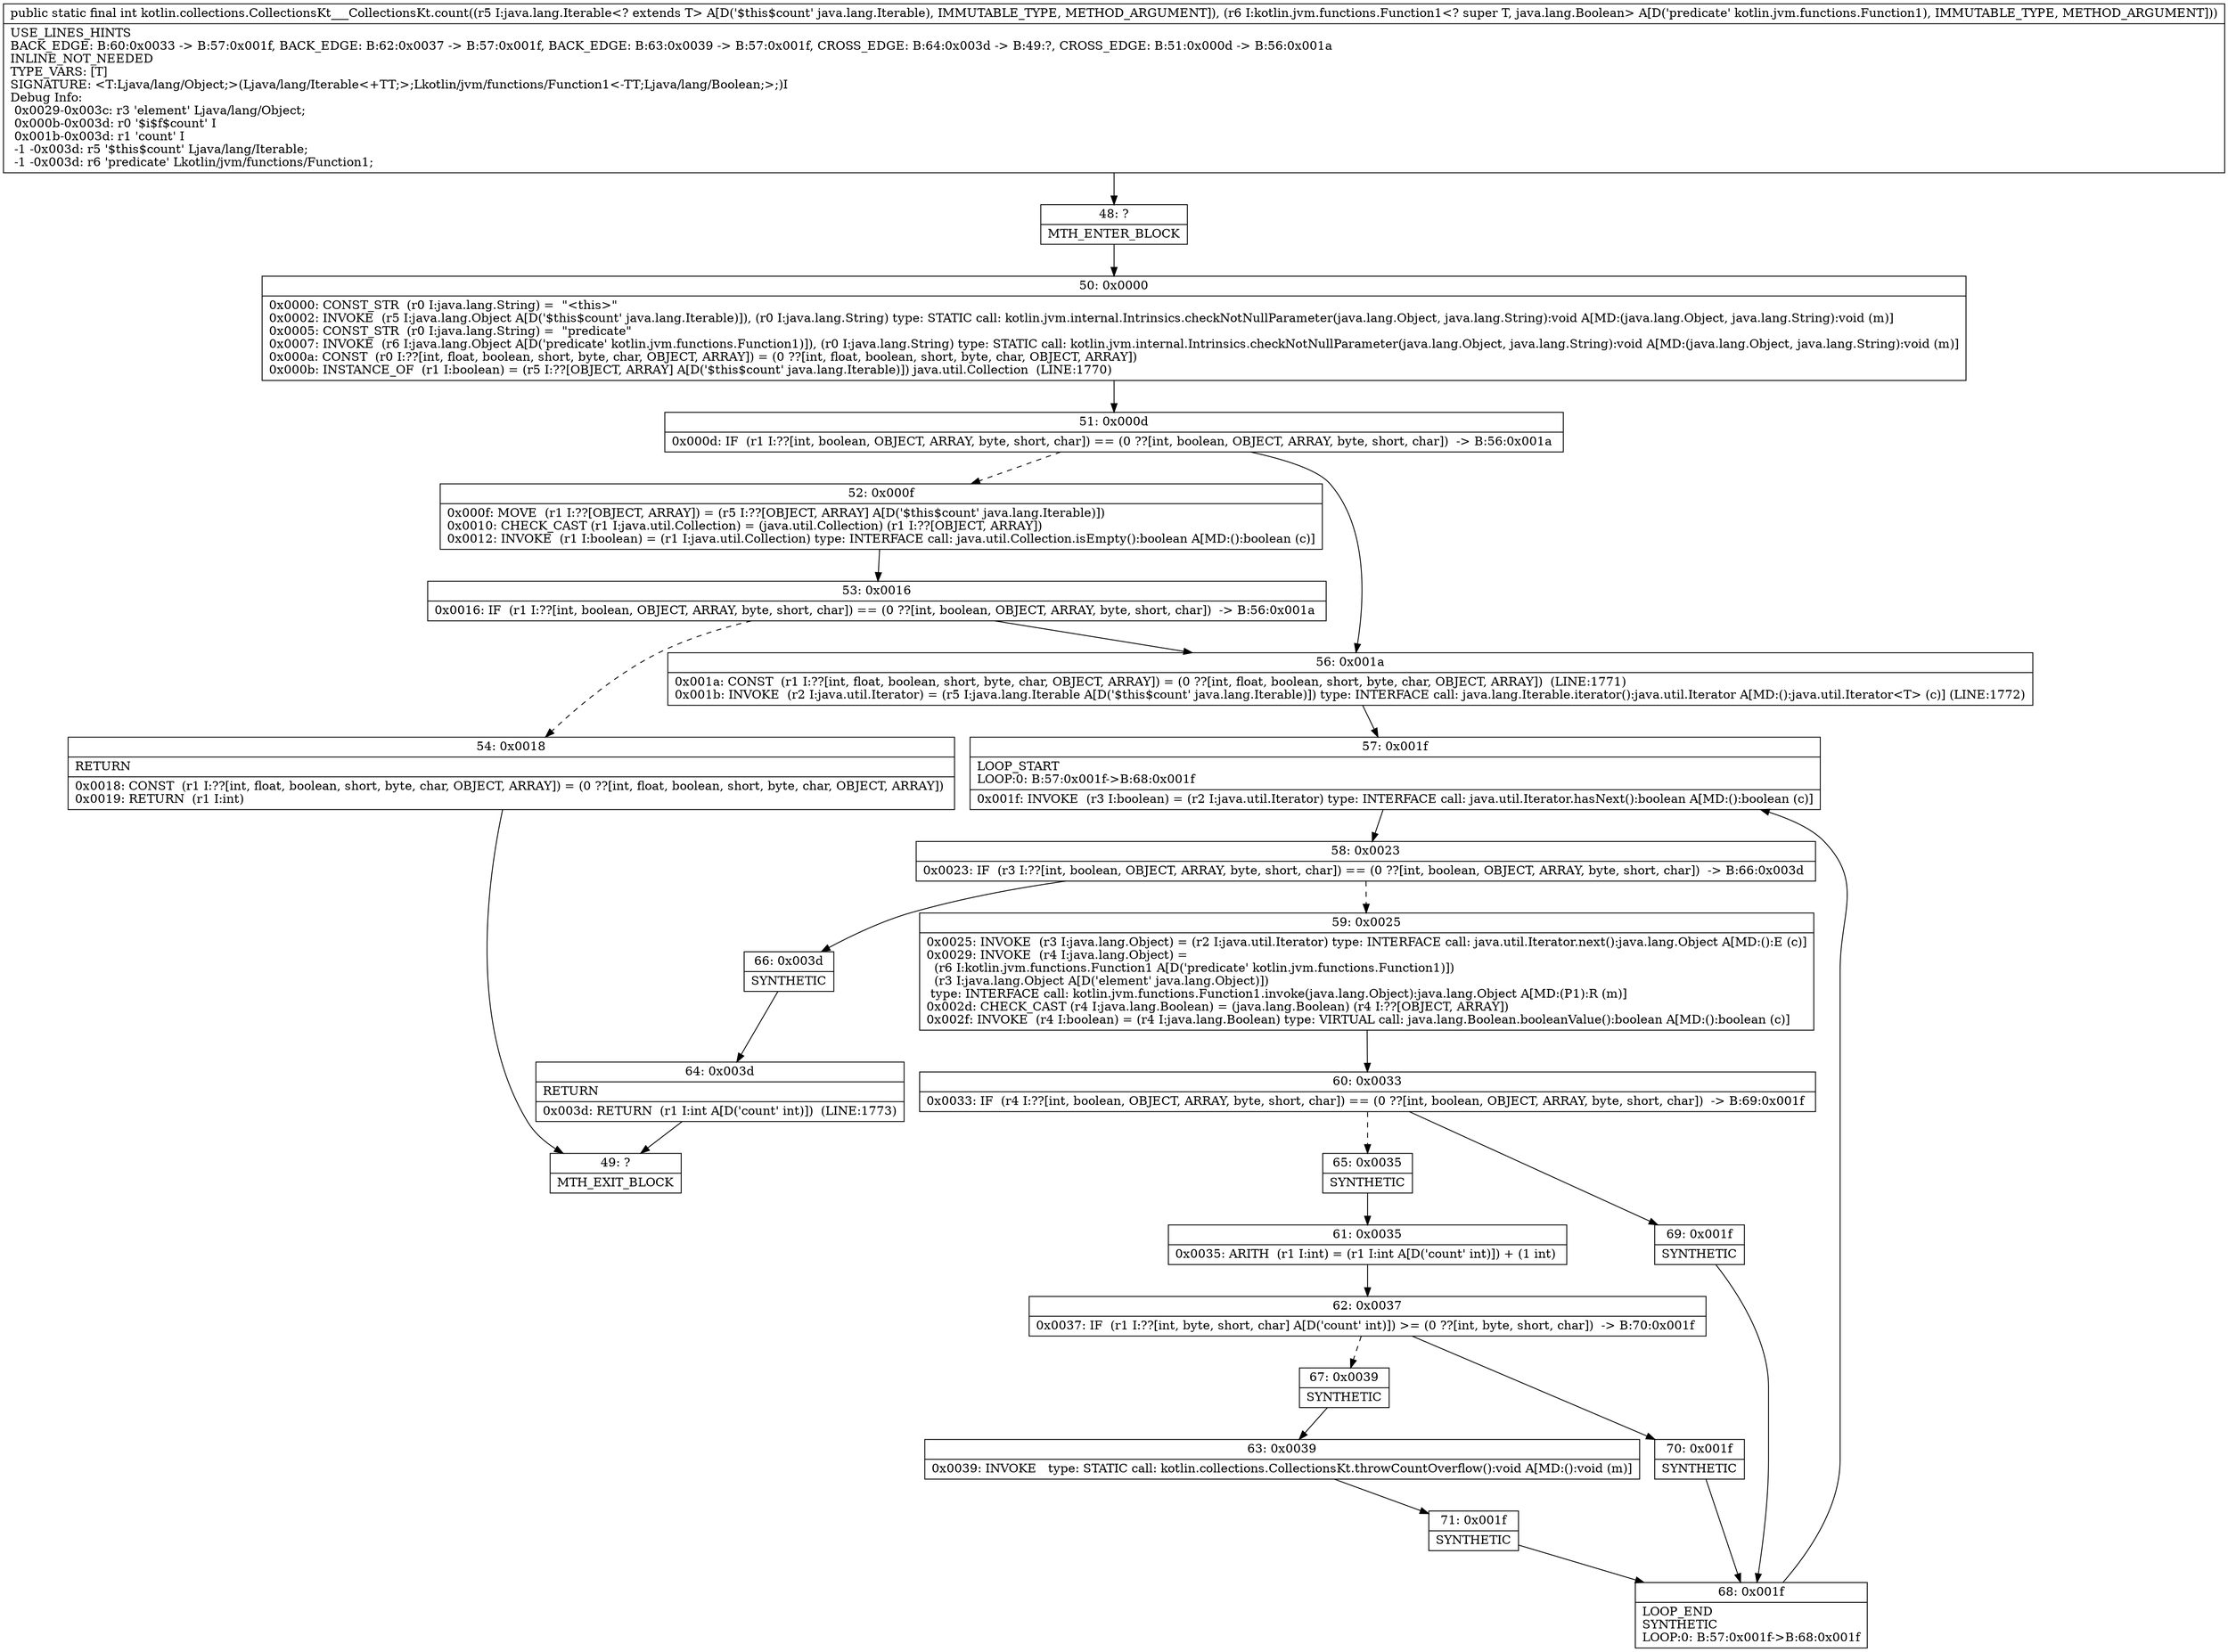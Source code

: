 digraph "CFG forkotlin.collections.CollectionsKt___CollectionsKt.count(Ljava\/lang\/Iterable;Lkotlin\/jvm\/functions\/Function1;)I" {
Node_48 [shape=record,label="{48\:\ ?|MTH_ENTER_BLOCK\l}"];
Node_50 [shape=record,label="{50\:\ 0x0000|0x0000: CONST_STR  (r0 I:java.lang.String) =  \"\<this\>\" \l0x0002: INVOKE  (r5 I:java.lang.Object A[D('$this$count' java.lang.Iterable)]), (r0 I:java.lang.String) type: STATIC call: kotlin.jvm.internal.Intrinsics.checkNotNullParameter(java.lang.Object, java.lang.String):void A[MD:(java.lang.Object, java.lang.String):void (m)]\l0x0005: CONST_STR  (r0 I:java.lang.String) =  \"predicate\" \l0x0007: INVOKE  (r6 I:java.lang.Object A[D('predicate' kotlin.jvm.functions.Function1)]), (r0 I:java.lang.String) type: STATIC call: kotlin.jvm.internal.Intrinsics.checkNotNullParameter(java.lang.Object, java.lang.String):void A[MD:(java.lang.Object, java.lang.String):void (m)]\l0x000a: CONST  (r0 I:??[int, float, boolean, short, byte, char, OBJECT, ARRAY]) = (0 ??[int, float, boolean, short, byte, char, OBJECT, ARRAY]) \l0x000b: INSTANCE_OF  (r1 I:boolean) = (r5 I:??[OBJECT, ARRAY] A[D('$this$count' java.lang.Iterable)]) java.util.Collection  (LINE:1770)\l}"];
Node_51 [shape=record,label="{51\:\ 0x000d|0x000d: IF  (r1 I:??[int, boolean, OBJECT, ARRAY, byte, short, char]) == (0 ??[int, boolean, OBJECT, ARRAY, byte, short, char])  \-\> B:56:0x001a \l}"];
Node_52 [shape=record,label="{52\:\ 0x000f|0x000f: MOVE  (r1 I:??[OBJECT, ARRAY]) = (r5 I:??[OBJECT, ARRAY] A[D('$this$count' java.lang.Iterable)]) \l0x0010: CHECK_CAST (r1 I:java.util.Collection) = (java.util.Collection) (r1 I:??[OBJECT, ARRAY]) \l0x0012: INVOKE  (r1 I:boolean) = (r1 I:java.util.Collection) type: INTERFACE call: java.util.Collection.isEmpty():boolean A[MD:():boolean (c)]\l}"];
Node_53 [shape=record,label="{53\:\ 0x0016|0x0016: IF  (r1 I:??[int, boolean, OBJECT, ARRAY, byte, short, char]) == (0 ??[int, boolean, OBJECT, ARRAY, byte, short, char])  \-\> B:56:0x001a \l}"];
Node_54 [shape=record,label="{54\:\ 0x0018|RETURN\l|0x0018: CONST  (r1 I:??[int, float, boolean, short, byte, char, OBJECT, ARRAY]) = (0 ??[int, float, boolean, short, byte, char, OBJECT, ARRAY]) \l0x0019: RETURN  (r1 I:int) \l}"];
Node_49 [shape=record,label="{49\:\ ?|MTH_EXIT_BLOCK\l}"];
Node_56 [shape=record,label="{56\:\ 0x001a|0x001a: CONST  (r1 I:??[int, float, boolean, short, byte, char, OBJECT, ARRAY]) = (0 ??[int, float, boolean, short, byte, char, OBJECT, ARRAY])  (LINE:1771)\l0x001b: INVOKE  (r2 I:java.util.Iterator) = (r5 I:java.lang.Iterable A[D('$this$count' java.lang.Iterable)]) type: INTERFACE call: java.lang.Iterable.iterator():java.util.Iterator A[MD:():java.util.Iterator\<T\> (c)] (LINE:1772)\l}"];
Node_57 [shape=record,label="{57\:\ 0x001f|LOOP_START\lLOOP:0: B:57:0x001f\-\>B:68:0x001f\l|0x001f: INVOKE  (r3 I:boolean) = (r2 I:java.util.Iterator) type: INTERFACE call: java.util.Iterator.hasNext():boolean A[MD:():boolean (c)]\l}"];
Node_58 [shape=record,label="{58\:\ 0x0023|0x0023: IF  (r3 I:??[int, boolean, OBJECT, ARRAY, byte, short, char]) == (0 ??[int, boolean, OBJECT, ARRAY, byte, short, char])  \-\> B:66:0x003d \l}"];
Node_59 [shape=record,label="{59\:\ 0x0025|0x0025: INVOKE  (r3 I:java.lang.Object) = (r2 I:java.util.Iterator) type: INTERFACE call: java.util.Iterator.next():java.lang.Object A[MD:():E (c)]\l0x0029: INVOKE  (r4 I:java.lang.Object) = \l  (r6 I:kotlin.jvm.functions.Function1 A[D('predicate' kotlin.jvm.functions.Function1)])\l  (r3 I:java.lang.Object A[D('element' java.lang.Object)])\l type: INTERFACE call: kotlin.jvm.functions.Function1.invoke(java.lang.Object):java.lang.Object A[MD:(P1):R (m)]\l0x002d: CHECK_CAST (r4 I:java.lang.Boolean) = (java.lang.Boolean) (r4 I:??[OBJECT, ARRAY]) \l0x002f: INVOKE  (r4 I:boolean) = (r4 I:java.lang.Boolean) type: VIRTUAL call: java.lang.Boolean.booleanValue():boolean A[MD:():boolean (c)]\l}"];
Node_60 [shape=record,label="{60\:\ 0x0033|0x0033: IF  (r4 I:??[int, boolean, OBJECT, ARRAY, byte, short, char]) == (0 ??[int, boolean, OBJECT, ARRAY, byte, short, char])  \-\> B:69:0x001f \l}"];
Node_65 [shape=record,label="{65\:\ 0x0035|SYNTHETIC\l}"];
Node_61 [shape=record,label="{61\:\ 0x0035|0x0035: ARITH  (r1 I:int) = (r1 I:int A[D('count' int)]) + (1 int) \l}"];
Node_62 [shape=record,label="{62\:\ 0x0037|0x0037: IF  (r1 I:??[int, byte, short, char] A[D('count' int)]) \>= (0 ??[int, byte, short, char])  \-\> B:70:0x001f \l}"];
Node_67 [shape=record,label="{67\:\ 0x0039|SYNTHETIC\l}"];
Node_63 [shape=record,label="{63\:\ 0x0039|0x0039: INVOKE   type: STATIC call: kotlin.collections.CollectionsKt.throwCountOverflow():void A[MD:():void (m)]\l}"];
Node_71 [shape=record,label="{71\:\ 0x001f|SYNTHETIC\l}"];
Node_68 [shape=record,label="{68\:\ 0x001f|LOOP_END\lSYNTHETIC\lLOOP:0: B:57:0x001f\-\>B:68:0x001f\l}"];
Node_70 [shape=record,label="{70\:\ 0x001f|SYNTHETIC\l}"];
Node_69 [shape=record,label="{69\:\ 0x001f|SYNTHETIC\l}"];
Node_66 [shape=record,label="{66\:\ 0x003d|SYNTHETIC\l}"];
Node_64 [shape=record,label="{64\:\ 0x003d|RETURN\l|0x003d: RETURN  (r1 I:int A[D('count' int)])  (LINE:1773)\l}"];
MethodNode[shape=record,label="{public static final int kotlin.collections.CollectionsKt___CollectionsKt.count((r5 I:java.lang.Iterable\<? extends T\> A[D('$this$count' java.lang.Iterable), IMMUTABLE_TYPE, METHOD_ARGUMENT]), (r6 I:kotlin.jvm.functions.Function1\<? super T, java.lang.Boolean\> A[D('predicate' kotlin.jvm.functions.Function1), IMMUTABLE_TYPE, METHOD_ARGUMENT]))  | USE_LINES_HINTS\lBACK_EDGE: B:60:0x0033 \-\> B:57:0x001f, BACK_EDGE: B:62:0x0037 \-\> B:57:0x001f, BACK_EDGE: B:63:0x0039 \-\> B:57:0x001f, CROSS_EDGE: B:64:0x003d \-\> B:49:?, CROSS_EDGE: B:51:0x000d \-\> B:56:0x001a\lINLINE_NOT_NEEDED\lTYPE_VARS: [T]\lSIGNATURE: \<T:Ljava\/lang\/Object;\>(Ljava\/lang\/Iterable\<+TT;\>;Lkotlin\/jvm\/functions\/Function1\<\-TT;Ljava\/lang\/Boolean;\>;)I\lDebug Info:\l  0x0029\-0x003c: r3 'element' Ljava\/lang\/Object;\l  0x000b\-0x003d: r0 '$i$f$count' I\l  0x001b\-0x003d: r1 'count' I\l  \-1 \-0x003d: r5 '$this$count' Ljava\/lang\/Iterable;\l  \-1 \-0x003d: r6 'predicate' Lkotlin\/jvm\/functions\/Function1;\l}"];
MethodNode -> Node_48;Node_48 -> Node_50;
Node_50 -> Node_51;
Node_51 -> Node_52[style=dashed];
Node_51 -> Node_56;
Node_52 -> Node_53;
Node_53 -> Node_54[style=dashed];
Node_53 -> Node_56;
Node_54 -> Node_49;
Node_56 -> Node_57;
Node_57 -> Node_58;
Node_58 -> Node_59[style=dashed];
Node_58 -> Node_66;
Node_59 -> Node_60;
Node_60 -> Node_65[style=dashed];
Node_60 -> Node_69;
Node_65 -> Node_61;
Node_61 -> Node_62;
Node_62 -> Node_67[style=dashed];
Node_62 -> Node_70;
Node_67 -> Node_63;
Node_63 -> Node_71;
Node_71 -> Node_68;
Node_68 -> Node_57;
Node_70 -> Node_68;
Node_69 -> Node_68;
Node_66 -> Node_64;
Node_64 -> Node_49;
}

